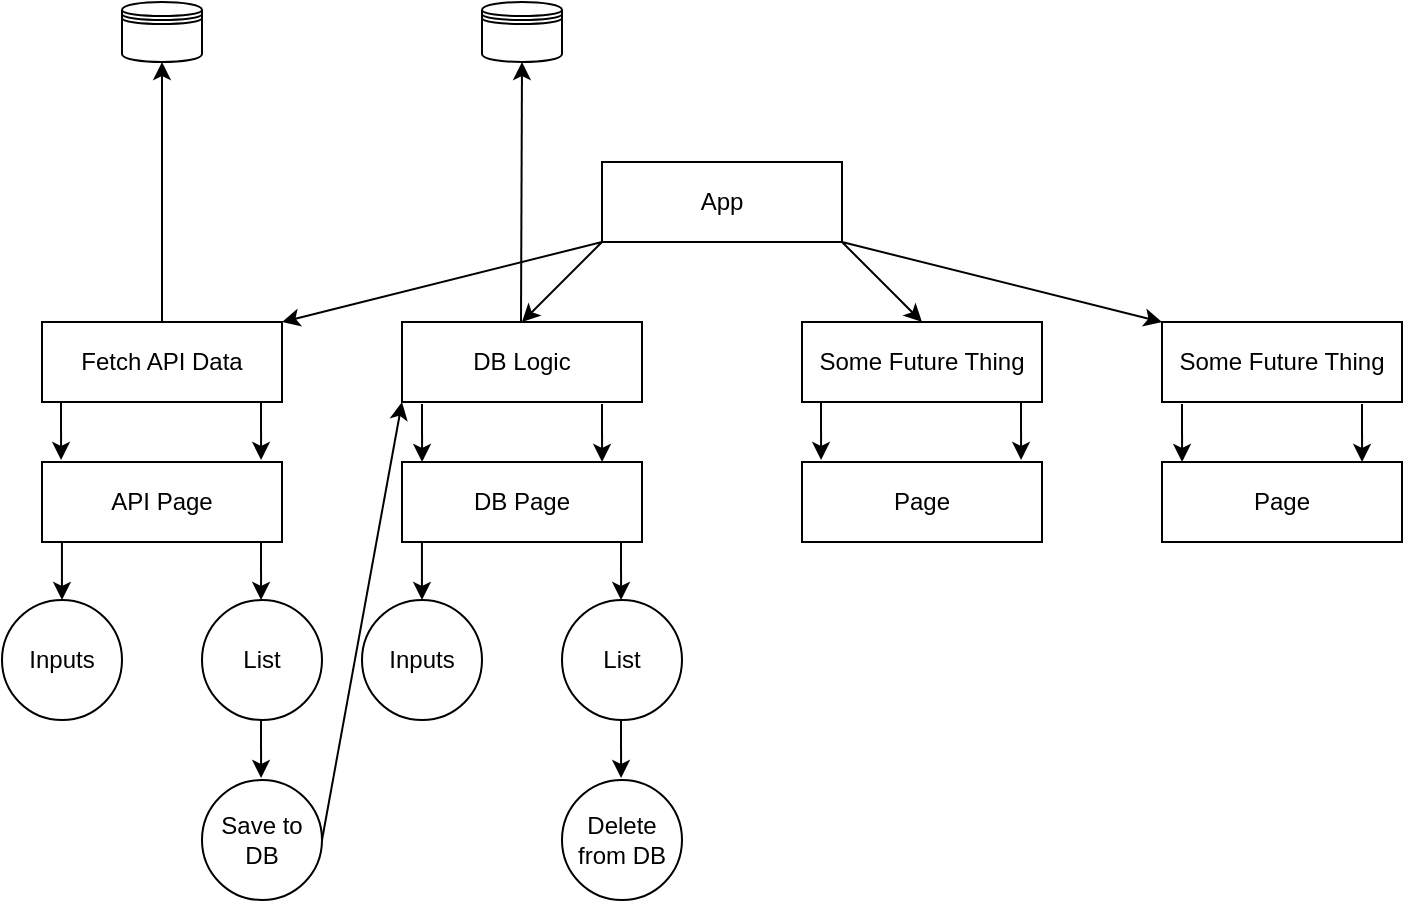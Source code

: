 <mxfile>
    <diagram id="9_JRT89AHb2-lNjgPfZE" name="Page-1">
        <mxGraphModel dx="1100" dy="587" grid="1" gridSize="10" guides="1" tooltips="1" connect="1" arrows="1" fold="1" page="1" pageScale="1" pageWidth="827" pageHeight="1169" math="0" shadow="0">
            <root>
                <mxCell id="0"/>
                <mxCell id="1" parent="0"/>
                <mxCell id="2" value="App" style="rounded=0;whiteSpace=wrap;html=1;" vertex="1" parent="1">
                    <mxGeometry x="320" y="80" width="120" height="40" as="geometry"/>
                </mxCell>
                <mxCell id="4" value="Fetch API Data" style="rounded=0;whiteSpace=wrap;html=1;" vertex="1" parent="1">
                    <mxGeometry x="40" y="160" width="120" height="40" as="geometry"/>
                </mxCell>
                <mxCell id="5" value="DB Logic" style="rounded=0;whiteSpace=wrap;html=1;" vertex="1" parent="1">
                    <mxGeometry x="220" y="160" width="120" height="40" as="geometry"/>
                </mxCell>
                <mxCell id="6" value="Some Future Thing" style="rounded=0;whiteSpace=wrap;html=1;" vertex="1" parent="1">
                    <mxGeometry x="420" y="160" width="120" height="40" as="geometry"/>
                </mxCell>
                <mxCell id="7" value="Some Future Thing" style="rounded=0;whiteSpace=wrap;html=1;" vertex="1" parent="1">
                    <mxGeometry x="600" y="160" width="120" height="40" as="geometry"/>
                </mxCell>
                <mxCell id="9" value="" style="endArrow=classic;html=1;exitX=0;exitY=1;exitDx=0;exitDy=0;entryX=1;entryY=0;entryDx=0;entryDy=0;" edge="1" parent="1" source="2" target="4">
                    <mxGeometry width="50" height="50" relative="1" as="geometry">
                        <mxPoint x="390" y="390" as="sourcePoint"/>
                        <mxPoint x="440" y="340" as="targetPoint"/>
                    </mxGeometry>
                </mxCell>
                <mxCell id="10" value="" style="endArrow=classic;html=1;entryX=0;entryY=0;entryDx=0;entryDy=0;exitX=1;exitY=1;exitDx=0;exitDy=0;" edge="1" parent="1" source="2" target="7">
                    <mxGeometry width="50" height="50" relative="1" as="geometry">
                        <mxPoint x="390" y="390" as="sourcePoint"/>
                        <mxPoint x="440" y="340" as="targetPoint"/>
                    </mxGeometry>
                </mxCell>
                <mxCell id="11" value="" style="endArrow=classic;html=1;entryX=0.5;entryY=0;entryDx=0;entryDy=0;exitX=1;exitY=1;exitDx=0;exitDy=0;" edge="1" parent="1" source="2" target="6">
                    <mxGeometry width="50" height="50" relative="1" as="geometry">
                        <mxPoint x="390" y="390" as="sourcePoint"/>
                        <mxPoint x="440" y="340" as="targetPoint"/>
                    </mxGeometry>
                </mxCell>
                <mxCell id="13" value="" style="endArrow=classic;html=1;exitX=0;exitY=1;exitDx=0;exitDy=0;entryX=0.5;entryY=0;entryDx=0;entryDy=0;" edge="1" parent="1" source="2" target="5">
                    <mxGeometry width="50" height="50" relative="1" as="geometry">
                        <mxPoint x="390" y="390" as="sourcePoint"/>
                        <mxPoint x="440" y="340" as="targetPoint"/>
                    </mxGeometry>
                </mxCell>
                <mxCell id="16" value="Inputs" style="ellipse;whiteSpace=wrap;html=1;aspect=fixed;" vertex="1" parent="1">
                    <mxGeometry x="20" y="299" width="60" height="60" as="geometry"/>
                </mxCell>
                <mxCell id="18" value="List" style="ellipse;whiteSpace=wrap;html=1;aspect=fixed;" vertex="1" parent="1">
                    <mxGeometry x="120" y="299" width="60" height="60" as="geometry"/>
                </mxCell>
                <mxCell id="20" value="Save to DB" style="ellipse;whiteSpace=wrap;html=1;aspect=fixed;" vertex="1" parent="1">
                    <mxGeometry x="120" y="389" width="60" height="60" as="geometry"/>
                </mxCell>
                <mxCell id="21" value="" style="endArrow=classic;html=1;entryX=0.5;entryY=0;entryDx=0;entryDy=0;exitX=0.083;exitY=1.025;exitDx=0;exitDy=0;exitPerimeter=0;" edge="1" parent="1" target="16">
                    <mxGeometry width="50" height="50" relative="1" as="geometry">
                        <mxPoint x="49.96" y="270" as="sourcePoint"/>
                        <mxPoint x="440" y="299" as="targetPoint"/>
                    </mxGeometry>
                </mxCell>
                <mxCell id="22" value="" style="endArrow=classic;html=1;entryX=0.5;entryY=0;entryDx=0;entryDy=0;exitX=0.083;exitY=1.025;exitDx=0;exitDy=0;exitPerimeter=0;" edge="1" parent="1">
                    <mxGeometry width="50" height="50" relative="1" as="geometry">
                        <mxPoint x="149.5" y="270" as="sourcePoint"/>
                        <mxPoint x="149.54" y="299" as="targetPoint"/>
                    </mxGeometry>
                </mxCell>
                <mxCell id="23" value="" style="endArrow=classic;html=1;entryX=0.5;entryY=0;entryDx=0;entryDy=0;exitX=0.083;exitY=1.025;exitDx=0;exitDy=0;exitPerimeter=0;" edge="1" parent="1">
                    <mxGeometry width="50" height="50" relative="1" as="geometry">
                        <mxPoint x="149.5" y="359" as="sourcePoint"/>
                        <mxPoint x="149.54" y="388" as="targetPoint"/>
                    </mxGeometry>
                </mxCell>
                <mxCell id="24" value="" style="endArrow=classic;html=1;entryX=0;entryY=1;entryDx=0;entryDy=0;exitX=1;exitY=0.5;exitDx=0;exitDy=0;" edge="1" parent="1" source="20" target="5">
                    <mxGeometry width="50" height="50" relative="1" as="geometry">
                        <mxPoint x="390" y="280" as="sourcePoint"/>
                        <mxPoint x="290" y="290" as="targetPoint"/>
                    </mxGeometry>
                </mxCell>
                <mxCell id="26" value="" style="endArrow=classic;html=1;entryX=0.5;entryY=0;entryDx=0;entryDy=0;exitX=0.083;exitY=1.025;exitDx=0;exitDy=0;exitPerimeter=0;" edge="1" parent="1">
                    <mxGeometry width="50" height="50" relative="1" as="geometry">
                        <mxPoint x="230.0" y="201" as="sourcePoint"/>
                        <mxPoint x="230.04" y="230" as="targetPoint"/>
                    </mxGeometry>
                </mxCell>
                <mxCell id="27" value="API Page" style="rounded=0;whiteSpace=wrap;html=1;" vertex="1" parent="1">
                    <mxGeometry x="40" y="230" width="120" height="40" as="geometry"/>
                </mxCell>
                <mxCell id="28" value="" style="endArrow=classic;html=1;entryX=0.5;entryY=0;entryDx=0;entryDy=0;exitX=0.083;exitY=1.025;exitDx=0;exitDy=0;exitPerimeter=0;" edge="1" parent="1">
                    <mxGeometry width="50" height="50" relative="1" as="geometry">
                        <mxPoint x="49.5" y="200" as="sourcePoint"/>
                        <mxPoint x="49.54" y="229" as="targetPoint"/>
                    </mxGeometry>
                </mxCell>
                <mxCell id="29" value="" style="endArrow=classic;html=1;entryX=0.5;entryY=0;entryDx=0;entryDy=0;exitX=0.083;exitY=1.025;exitDx=0;exitDy=0;exitPerimeter=0;" edge="1" parent="1">
                    <mxGeometry width="50" height="50" relative="1" as="geometry">
                        <mxPoint x="149.5" y="200" as="sourcePoint"/>
                        <mxPoint x="149.54" y="229" as="targetPoint"/>
                    </mxGeometry>
                </mxCell>
                <mxCell id="30" value="" style="endArrow=classic;html=1;exitX=0.5;exitY=0;exitDx=0;exitDy=0;entryX=0.5;entryY=1;entryDx=0;entryDy=0;" edge="1" parent="1" source="4" target="43">
                    <mxGeometry width="50" height="50" relative="1" as="geometry">
                        <mxPoint x="80" y="110" as="sourcePoint"/>
                        <mxPoint x="100" y="90" as="targetPoint"/>
                    </mxGeometry>
                </mxCell>
                <mxCell id="31" value="DB Page" style="rounded=0;whiteSpace=wrap;html=1;" vertex="1" parent="1">
                    <mxGeometry x="220" y="230" width="120" height="40" as="geometry"/>
                </mxCell>
                <mxCell id="32" value="" style="endArrow=classic;html=1;entryX=0.5;entryY=0;entryDx=0;entryDy=0;exitX=0.083;exitY=1.025;exitDx=0;exitDy=0;exitPerimeter=0;" edge="1" parent="1">
                    <mxGeometry width="50" height="50" relative="1" as="geometry">
                        <mxPoint x="320" y="201" as="sourcePoint"/>
                        <mxPoint x="320.04" y="230" as="targetPoint"/>
                    </mxGeometry>
                </mxCell>
                <mxCell id="33" value="Inputs" style="ellipse;whiteSpace=wrap;html=1;aspect=fixed;" vertex="1" parent="1">
                    <mxGeometry x="200" y="299" width="60" height="60" as="geometry"/>
                </mxCell>
                <mxCell id="34" value="List" style="ellipse;whiteSpace=wrap;html=1;aspect=fixed;" vertex="1" parent="1">
                    <mxGeometry x="300" y="299" width="60" height="60" as="geometry"/>
                </mxCell>
                <mxCell id="35" value="Delete from DB" style="ellipse;whiteSpace=wrap;html=1;aspect=fixed;" vertex="1" parent="1">
                    <mxGeometry x="300" y="389" width="60" height="60" as="geometry"/>
                </mxCell>
                <mxCell id="36" value="" style="endArrow=classic;html=1;entryX=0.5;entryY=0;entryDx=0;entryDy=0;exitX=0.083;exitY=1.025;exitDx=0;exitDy=0;exitPerimeter=0;" edge="1" parent="1" target="33">
                    <mxGeometry width="50" height="50" relative="1" as="geometry">
                        <mxPoint x="229.96" y="270" as="sourcePoint"/>
                        <mxPoint x="620" y="299" as="targetPoint"/>
                    </mxGeometry>
                </mxCell>
                <mxCell id="37" value="" style="endArrow=classic;html=1;entryX=0.5;entryY=0;entryDx=0;entryDy=0;exitX=0.083;exitY=1.025;exitDx=0;exitDy=0;exitPerimeter=0;" edge="1" parent="1">
                    <mxGeometry width="50" height="50" relative="1" as="geometry">
                        <mxPoint x="329.5" y="270" as="sourcePoint"/>
                        <mxPoint x="329.54" y="299" as="targetPoint"/>
                    </mxGeometry>
                </mxCell>
                <mxCell id="38" value="" style="endArrow=classic;html=1;entryX=0.5;entryY=0;entryDx=0;entryDy=0;exitX=0.083;exitY=1.025;exitDx=0;exitDy=0;exitPerimeter=0;" edge="1" parent="1">
                    <mxGeometry width="50" height="50" relative="1" as="geometry">
                        <mxPoint x="329.5" y="359" as="sourcePoint"/>
                        <mxPoint x="329.54" y="388" as="targetPoint"/>
                    </mxGeometry>
                </mxCell>
                <mxCell id="39" value="" style="endArrow=classic;html=1;exitX=0.5;exitY=0;exitDx=0;exitDy=0;entryX=0.5;entryY=1;entryDx=0;entryDy=0;" edge="1" parent="1" target="42">
                    <mxGeometry width="50" height="50" relative="1" as="geometry">
                        <mxPoint x="279.5" y="160" as="sourcePoint"/>
                        <mxPoint x="279.5" y="90" as="targetPoint"/>
                    </mxGeometry>
                </mxCell>
                <mxCell id="42" value="" style="shape=datastore;whiteSpace=wrap;html=1;" vertex="1" parent="1">
                    <mxGeometry x="260" width="40" height="30" as="geometry"/>
                </mxCell>
                <mxCell id="43" value="" style="shape=datastore;whiteSpace=wrap;html=1;" vertex="1" parent="1">
                    <mxGeometry x="80" width="40" height="30" as="geometry"/>
                </mxCell>
                <mxCell id="45" value="" style="endArrow=classic;html=1;entryX=0.5;entryY=0;entryDx=0;entryDy=0;exitX=0.083;exitY=1.025;exitDx=0;exitDy=0;exitPerimeter=0;" edge="1" parent="1">
                    <mxGeometry width="50" height="50" relative="1" as="geometry">
                        <mxPoint x="610" y="201" as="sourcePoint"/>
                        <mxPoint x="610.04" y="230" as="targetPoint"/>
                    </mxGeometry>
                </mxCell>
                <mxCell id="46" value="Page" style="rounded=0;whiteSpace=wrap;html=1;" vertex="1" parent="1">
                    <mxGeometry x="420" y="230" width="120" height="40" as="geometry"/>
                </mxCell>
                <mxCell id="47" value="" style="endArrow=classic;html=1;entryX=0.5;entryY=0;entryDx=0;entryDy=0;exitX=0.083;exitY=1.025;exitDx=0;exitDy=0;exitPerimeter=0;" edge="1" parent="1">
                    <mxGeometry width="50" height="50" relative="1" as="geometry">
                        <mxPoint x="429.5" y="200" as="sourcePoint"/>
                        <mxPoint x="429.54" y="229" as="targetPoint"/>
                    </mxGeometry>
                </mxCell>
                <mxCell id="48" value="" style="endArrow=classic;html=1;entryX=0.5;entryY=0;entryDx=0;entryDy=0;exitX=0.083;exitY=1.025;exitDx=0;exitDy=0;exitPerimeter=0;" edge="1" parent="1">
                    <mxGeometry width="50" height="50" relative="1" as="geometry">
                        <mxPoint x="529.5" y="200" as="sourcePoint"/>
                        <mxPoint x="529.54" y="229" as="targetPoint"/>
                    </mxGeometry>
                </mxCell>
                <mxCell id="49" value="Page" style="rounded=0;whiteSpace=wrap;html=1;" vertex="1" parent="1">
                    <mxGeometry x="600" y="230" width="120" height="40" as="geometry"/>
                </mxCell>
                <mxCell id="50" value="" style="endArrow=classic;html=1;entryX=0.5;entryY=0;entryDx=0;entryDy=0;exitX=0.083;exitY=1.025;exitDx=0;exitDy=0;exitPerimeter=0;" edge="1" parent="1">
                    <mxGeometry width="50" height="50" relative="1" as="geometry">
                        <mxPoint x="700" y="201" as="sourcePoint"/>
                        <mxPoint x="700.04" y="230" as="targetPoint"/>
                    </mxGeometry>
                </mxCell>
            </root>
        </mxGraphModel>
    </diagram>
</mxfile>